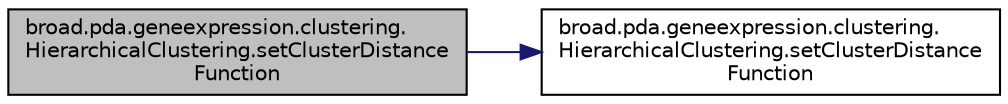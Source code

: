 digraph "broad.pda.geneexpression.clustering.HierarchicalClustering.setClusterDistanceFunction"
{
  edge [fontname="Helvetica",fontsize="10",labelfontname="Helvetica",labelfontsize="10"];
  node [fontname="Helvetica",fontsize="10",shape=record];
  rankdir="LR";
  Node1 [label="broad.pda.geneexpression.clustering.\lHierarchicalClustering.setClusterDistance\lFunction",height=0.2,width=0.4,color="black", fillcolor="grey75", style="filled" fontcolor="black"];
  Node1 -> Node2 [color="midnightblue",fontsize="10",style="solid"];
  Node2 [label="broad.pda.geneexpression.clustering.\lHierarchicalClustering.setClusterDistance\lFunction",height=0.2,width=0.4,color="black", fillcolor="white", style="filled",URL="$classbroad_1_1pda_1_1geneexpression_1_1clustering_1_1_hierarchical_clustering.html#a4b12cc4e37e5ea21f76aab5738c0cfbf"];
}
